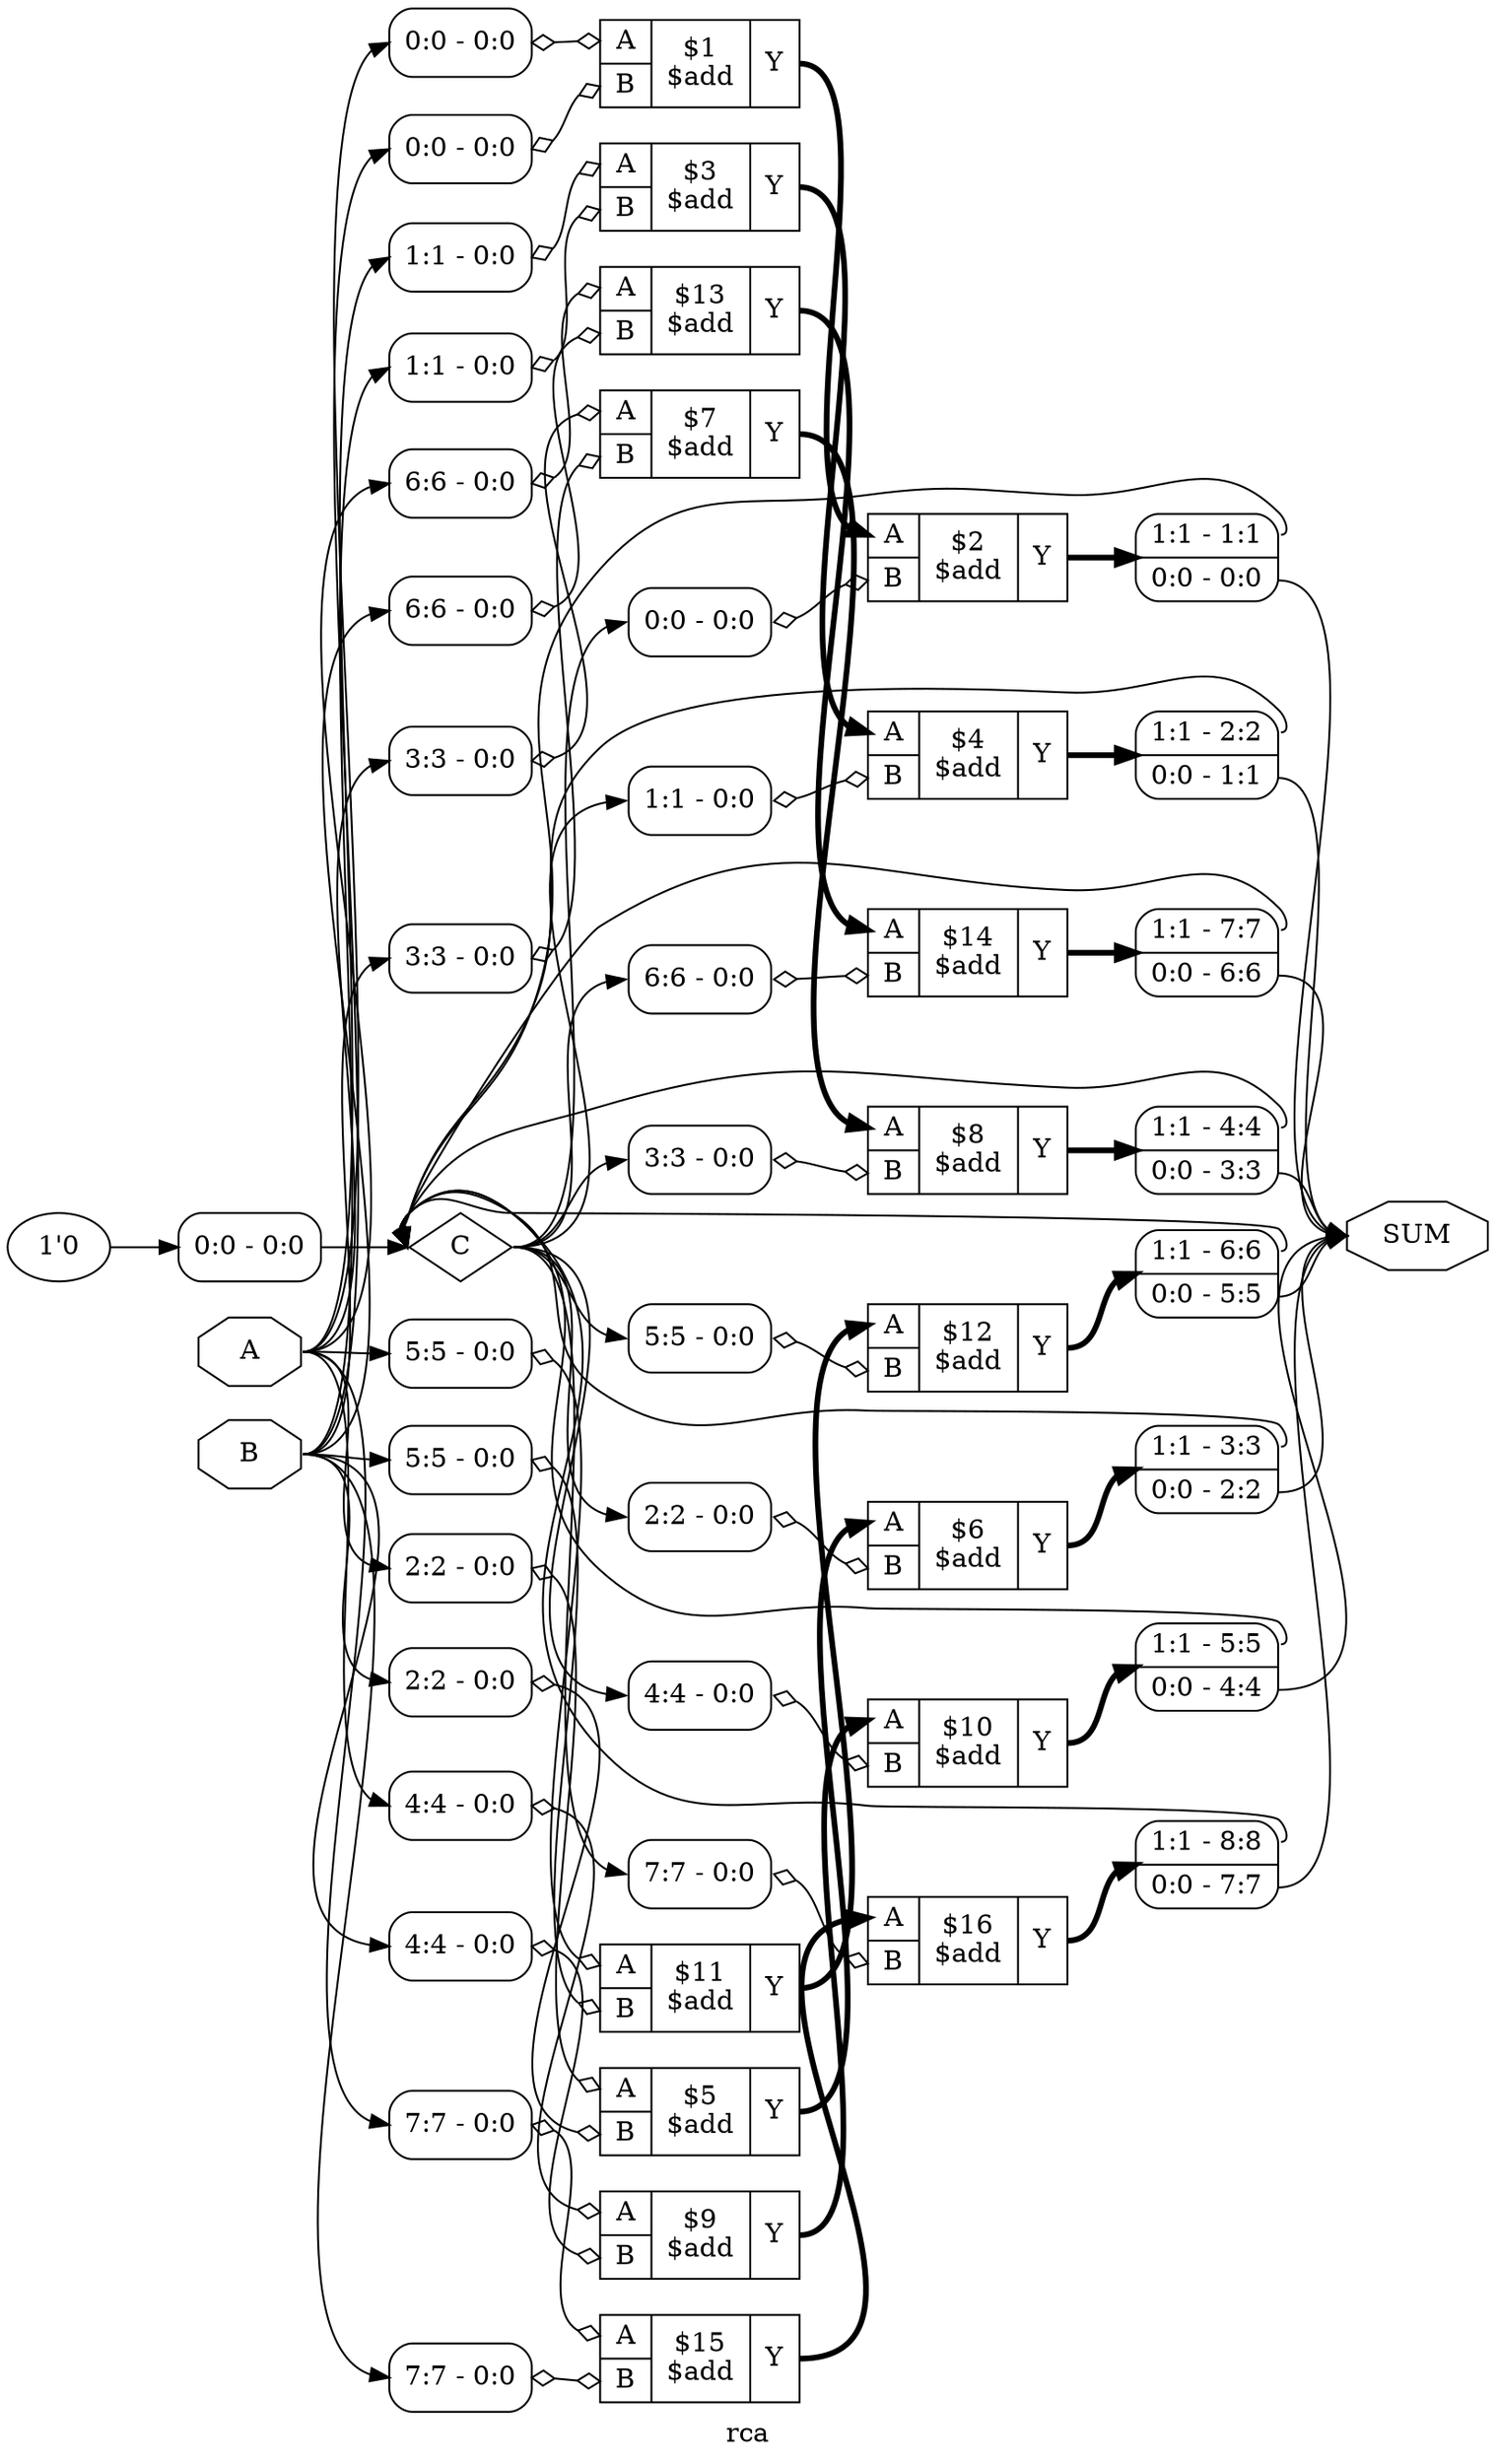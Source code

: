 digraph "rca" {
label="rca";
rankdir="LR";
remincross=true;
n17 [ shape=diamond, label="C", color="black", fontcolor="black" ];
n18 [ shape=octagon, label="SUM", color="black", fontcolor="black" ];
n19 [ shape=octagon, label="B", color="black", fontcolor="black" ];
n20 [ shape=octagon, label="A", color="black", fontcolor="black" ];
c22 [ shape=record, label="{{<p20> A|<p19> B}|$16\n$add|{<p21> Y}}",  ];
x0 [ shape=record, style=rounded, label="<s0> 7:7 - 0:0 ", color="black", fontcolor="black" ];
x0:e -> c22:p19:w [arrowhead=odiamond, arrowtail=odiamond, dir=both, color="black", fontcolor="black", label=""];
c23 [ shape=record, label="{{<p20> A|<p19> B}|$15\n$add|{<p21> Y}}",  ];
x1 [ shape=record, style=rounded, label="<s0> 7:7 - 0:0 ", color="black", fontcolor="black" ];
x1:e -> c23:p19:w [arrowhead=odiamond, arrowtail=odiamond, dir=both, color="black", fontcolor="black", label=""];
x2 [ shape=record, style=rounded, label="<s0> 7:7 - 0:0 ", color="black", fontcolor="black" ];
x2:e -> c23:p20:w [arrowhead=odiamond, arrowtail=odiamond, dir=both, color="black", fontcolor="black", label=""];
c24 [ shape=record, label="{{<p20> A|<p19> B}|$14\n$add|{<p21> Y}}",  ];
x3 [ shape=record, style=rounded, label="<s0> 6:6 - 0:0 ", color="black", fontcolor="black" ];
x3:e -> c24:p19:w [arrowhead=odiamond, arrowtail=odiamond, dir=both, color="black", fontcolor="black", label=""];
c25 [ shape=record, label="{{<p20> A|<p19> B}|$13\n$add|{<p21> Y}}",  ];
x4 [ shape=record, style=rounded, label="<s0> 6:6 - 0:0 ", color="black", fontcolor="black" ];
x4:e -> c25:p19:w [arrowhead=odiamond, arrowtail=odiamond, dir=both, color="black", fontcolor="black", label=""];
x5 [ shape=record, style=rounded, label="<s0> 6:6 - 0:0 ", color="black", fontcolor="black" ];
x5:e -> c25:p20:w [arrowhead=odiamond, arrowtail=odiamond, dir=both, color="black", fontcolor="black", label=""];
c26 [ shape=record, label="{{<p20> A|<p19> B}|$12\n$add|{<p21> Y}}",  ];
x6 [ shape=record, style=rounded, label="<s0> 5:5 - 0:0 ", color="black", fontcolor="black" ];
x6:e -> c26:p19:w [arrowhead=odiamond, arrowtail=odiamond, dir=both, color="black", fontcolor="black", label=""];
c27 [ shape=record, label="{{<p20> A|<p19> B}|$11\n$add|{<p21> Y}}",  ];
x7 [ shape=record, style=rounded, label="<s0> 5:5 - 0:0 ", color="black", fontcolor="black" ];
x7:e -> c27:p19:w [arrowhead=odiamond, arrowtail=odiamond, dir=both, color="black", fontcolor="black", label=""];
x8 [ shape=record, style=rounded, label="<s0> 5:5 - 0:0 ", color="black", fontcolor="black" ];
x8:e -> c27:p20:w [arrowhead=odiamond, arrowtail=odiamond, dir=both, color="black", fontcolor="black", label=""];
c28 [ shape=record, label="{{<p20> A|<p19> B}|$10\n$add|{<p21> Y}}",  ];
x9 [ shape=record, style=rounded, label="<s0> 4:4 - 0:0 ", color="black", fontcolor="black" ];
x9:e -> c28:p19:w [arrowhead=odiamond, arrowtail=odiamond, dir=both, color="black", fontcolor="black", label=""];
c29 [ shape=record, label="{{<p20> A|<p19> B}|$9\n$add|{<p21> Y}}",  ];
x10 [ shape=record, style=rounded, label="<s0> 4:4 - 0:0 ", color="black", fontcolor="black" ];
x10:e -> c29:p19:w [arrowhead=odiamond, arrowtail=odiamond, dir=both, color="black", fontcolor="black", label=""];
x11 [ shape=record, style=rounded, label="<s0> 4:4 - 0:0 ", color="black", fontcolor="black" ];
x11:e -> c29:p20:w [arrowhead=odiamond, arrowtail=odiamond, dir=both, color="black", fontcolor="black", label=""];
c30 [ shape=record, label="{{<p20> A|<p19> B}|$8\n$add|{<p21> Y}}",  ];
x12 [ shape=record, style=rounded, label="<s0> 3:3 - 0:0 ", color="black", fontcolor="black" ];
x12:e -> c30:p19:w [arrowhead=odiamond, arrowtail=odiamond, dir=both, color="black", fontcolor="black", label=""];
c31 [ shape=record, label="{{<p20> A|<p19> B}|$7\n$add|{<p21> Y}}",  ];
x13 [ shape=record, style=rounded, label="<s0> 3:3 - 0:0 ", color="black", fontcolor="black" ];
x13:e -> c31:p19:w [arrowhead=odiamond, arrowtail=odiamond, dir=both, color="black", fontcolor="black", label=""];
x14 [ shape=record, style=rounded, label="<s0> 3:3 - 0:0 ", color="black", fontcolor="black" ];
x14:e -> c31:p20:w [arrowhead=odiamond, arrowtail=odiamond, dir=both, color="black", fontcolor="black", label=""];
c32 [ shape=record, label="{{<p20> A|<p19> B}|$6\n$add|{<p21> Y}}",  ];
x15 [ shape=record, style=rounded, label="<s0> 2:2 - 0:0 ", color="black", fontcolor="black" ];
x15:e -> c32:p19:w [arrowhead=odiamond, arrowtail=odiamond, dir=both, color="black", fontcolor="black", label=""];
c33 [ shape=record, label="{{<p20> A|<p19> B}|$5\n$add|{<p21> Y}}",  ];
x16 [ shape=record, style=rounded, label="<s0> 2:2 - 0:0 ", color="black", fontcolor="black" ];
x16:e -> c33:p19:w [arrowhead=odiamond, arrowtail=odiamond, dir=both, color="black", fontcolor="black", label=""];
x17 [ shape=record, style=rounded, label="<s0> 2:2 - 0:0 ", color="black", fontcolor="black" ];
x17:e -> c33:p20:w [arrowhead=odiamond, arrowtail=odiamond, dir=both, color="black", fontcolor="black", label=""];
c34 [ shape=record, label="{{<p20> A|<p19> B}|$4\n$add|{<p21> Y}}",  ];
x18 [ shape=record, style=rounded, label="<s0> 1:1 - 0:0 ", color="black", fontcolor="black" ];
x18:e -> c34:p19:w [arrowhead=odiamond, arrowtail=odiamond, dir=both, color="black", fontcolor="black", label=""];
c35 [ shape=record, label="{{<p20> A|<p19> B}|$3\n$add|{<p21> Y}}",  ];
x19 [ shape=record, style=rounded, label="<s0> 1:1 - 0:0 ", color="black", fontcolor="black" ];
x19:e -> c35:p19:w [arrowhead=odiamond, arrowtail=odiamond, dir=both, color="black", fontcolor="black", label=""];
x20 [ shape=record, style=rounded, label="<s0> 1:1 - 0:0 ", color="black", fontcolor="black" ];
x20:e -> c35:p20:w [arrowhead=odiamond, arrowtail=odiamond, dir=both, color="black", fontcolor="black", label=""];
c36 [ shape=record, label="{{<p20> A|<p19> B}|$2\n$add|{<p21> Y}}",  ];
x21 [ shape=record, style=rounded, label="<s0> 0:0 - 0:0 ", color="black", fontcolor="black" ];
x21:e -> c36:p19:w [arrowhead=odiamond, arrowtail=odiamond, dir=both, color="black", fontcolor="black", label=""];
c37 [ shape=record, label="{{<p20> A|<p19> B}|$1\n$add|{<p21> Y}}",  ];
x22 [ shape=record, style=rounded, label="<s0> 0:0 - 0:0 ", color="black", fontcolor="black" ];
x22:e -> c37:p19:w [arrowhead=odiamond, arrowtail=odiamond, dir=both, color="black", fontcolor="black", label=""];
x23 [ shape=record, style=rounded, label="<s0> 0:0 - 0:0 ", color="black", fontcolor="black" ];
x23:e -> c37:p20:w [arrowhead=odiamond, arrowtail=odiamond, dir=both, color="black", fontcolor="black", label=""];
v24 [ label="1'0" ];
x25 [ shape=record, style=rounded, label="<s0> 0:0 - 0:0 ", color="black", fontcolor="black" ];
x26 [ shape=record, style=rounded, label="<s1> 1:1 - 1:1 |<s0> 0:0 - 0:0 ", color="black", fontcolor="black" ];
x27 [ shape=record, style=rounded, label="<s1> 1:1 - 2:2 |<s0> 0:0 - 1:1 ", color="black", fontcolor="black" ];
x28 [ shape=record, style=rounded, label="<s1> 1:1 - 3:3 |<s0> 0:0 - 2:2 ", color="black", fontcolor="black" ];
x29 [ shape=record, style=rounded, label="<s1> 1:1 - 4:4 |<s0> 0:0 - 3:3 ", color="black", fontcolor="black" ];
x30 [ shape=record, style=rounded, label="<s1> 1:1 - 5:5 |<s0> 0:0 - 4:4 ", color="black", fontcolor="black" ];
x31 [ shape=record, style=rounded, label="<s1> 1:1 - 6:6 |<s0> 0:0 - 5:5 ", color="black", fontcolor="black" ];
x32 [ shape=record, style=rounded, label="<s1> 1:1 - 7:7 |<s0> 0:0 - 6:6 ", color="black", fontcolor="black" ];
x33 [ shape=record, style=rounded, label="<s1> 1:1 - 8:8 |<s0> 0:0 - 7:7 ", color="black", fontcolor="black" ];
c22:p21:e -> x33:w [color="black", fontcolor="black", style="setlinewidth(3)", label=""];
c31:p21:e -> c30:p20:w [color="black", fontcolor="black", style="setlinewidth(3)", label=""];
c32:p21:e -> x28:w [color="black", fontcolor="black", style="setlinewidth(3)", label=""];
c33:p21:e -> c32:p20:w [color="black", fontcolor="black", style="setlinewidth(3)", label=""];
c34:p21:e -> x27:w [color="black", fontcolor="black", style="setlinewidth(3)", label=""];
c35:p21:e -> c34:p20:w [color="black", fontcolor="black", style="setlinewidth(3)", label=""];
c36:p21:e -> x26:w [color="black", fontcolor="black", style="setlinewidth(3)", label=""];
c37:p21:e -> c36:p20:w [color="black", fontcolor="black", style="setlinewidth(3)", label=""];
x25:s0:e -> n17:w [color="black", fontcolor="black", label=""];
x26:s1:e -> n17:w [color="black", fontcolor="black", label=""];
x27:s1:e -> n17:w [color="black", fontcolor="black", label=""];
x28:s1:e -> n17:w [color="black", fontcolor="black", label=""];
x29:s1:e -> n17:w [color="black", fontcolor="black", label=""];
x30:s1:e -> n17:w [color="black", fontcolor="black", label=""];
x31:s1:e -> n17:w [color="black", fontcolor="black", label=""];
x32:s1:e -> n17:w [color="black", fontcolor="black", label=""];
x33:s1:e -> n17:w [color="black", fontcolor="black", label=""];
n17:e -> x0:s0:w [color="black", fontcolor="black", label=""];
n17:e -> x12:s0:w [color="black", fontcolor="black", label=""];
n17:e -> x15:s0:w [color="black", fontcolor="black", label=""];
n17:e -> x18:s0:w [color="black", fontcolor="black", label=""];
n17:e -> x21:s0:w [color="black", fontcolor="black", label=""];
n17:e -> x3:s0:w [color="black", fontcolor="black", label=""];
n17:e -> x6:s0:w [color="black", fontcolor="black", label=""];
n17:e -> x9:s0:w [color="black", fontcolor="black", label=""];
x26:s0:e -> n18:w [color="black", fontcolor="black", label=""];
x27:s0:e -> n18:w [color="black", fontcolor="black", label=""];
x28:s0:e -> n18:w [color="black", fontcolor="black", label=""];
x29:s0:e -> n18:w [color="black", fontcolor="black", label=""];
x30:s0:e -> n18:w [color="black", fontcolor="black", label=""];
x31:s0:e -> n18:w [color="black", fontcolor="black", label=""];
x32:s0:e -> n18:w [color="black", fontcolor="black", label=""];
x33:s0:e -> n18:w [color="black", fontcolor="black", label=""];
n19:e -> x10:s0:w [color="black", fontcolor="black", label=""];
n19:e -> x13:s0:w [color="black", fontcolor="black", label=""];
n19:e -> x16:s0:w [color="black", fontcolor="black", label=""];
n19:e -> x19:s0:w [color="black", fontcolor="black", label=""];
n19:e -> x1:s0:w [color="black", fontcolor="black", label=""];
n19:e -> x22:s0:w [color="black", fontcolor="black", label=""];
n19:e -> x4:s0:w [color="black", fontcolor="black", label=""];
n19:e -> x7:s0:w [color="black", fontcolor="black", label=""];
c23:p21:e -> c22:p20:w [color="black", fontcolor="black", style="setlinewidth(3)", label=""];
n20:e -> x11:s0:w [color="black", fontcolor="black", label=""];
n20:e -> x14:s0:w [color="black", fontcolor="black", label=""];
n20:e -> x17:s0:w [color="black", fontcolor="black", label=""];
n20:e -> x20:s0:w [color="black", fontcolor="black", label=""];
n20:e -> x23:s0:w [color="black", fontcolor="black", label=""];
n20:e -> x2:s0:w [color="black", fontcolor="black", label=""];
n20:e -> x5:s0:w [color="black", fontcolor="black", label=""];
n20:e -> x8:s0:w [color="black", fontcolor="black", label=""];
c24:p21:e -> x32:w [color="black", fontcolor="black", style="setlinewidth(3)", label=""];
c25:p21:e -> c24:p20:w [color="black", fontcolor="black", style="setlinewidth(3)", label=""];
c26:p21:e -> x31:w [color="black", fontcolor="black", style="setlinewidth(3)", label=""];
c27:p21:e -> c26:p20:w [color="black", fontcolor="black", style="setlinewidth(3)", label=""];
c28:p21:e -> x30:w [color="black", fontcolor="black", style="setlinewidth(3)", label=""];
c29:p21:e -> c28:p20:w [color="black", fontcolor="black", style="setlinewidth(3)", label=""];
c30:p21:e -> x29:w [color="black", fontcolor="black", style="setlinewidth(3)", label=""];
v24:e -> x25:w [color="black", fontcolor="black", label=""];
}
